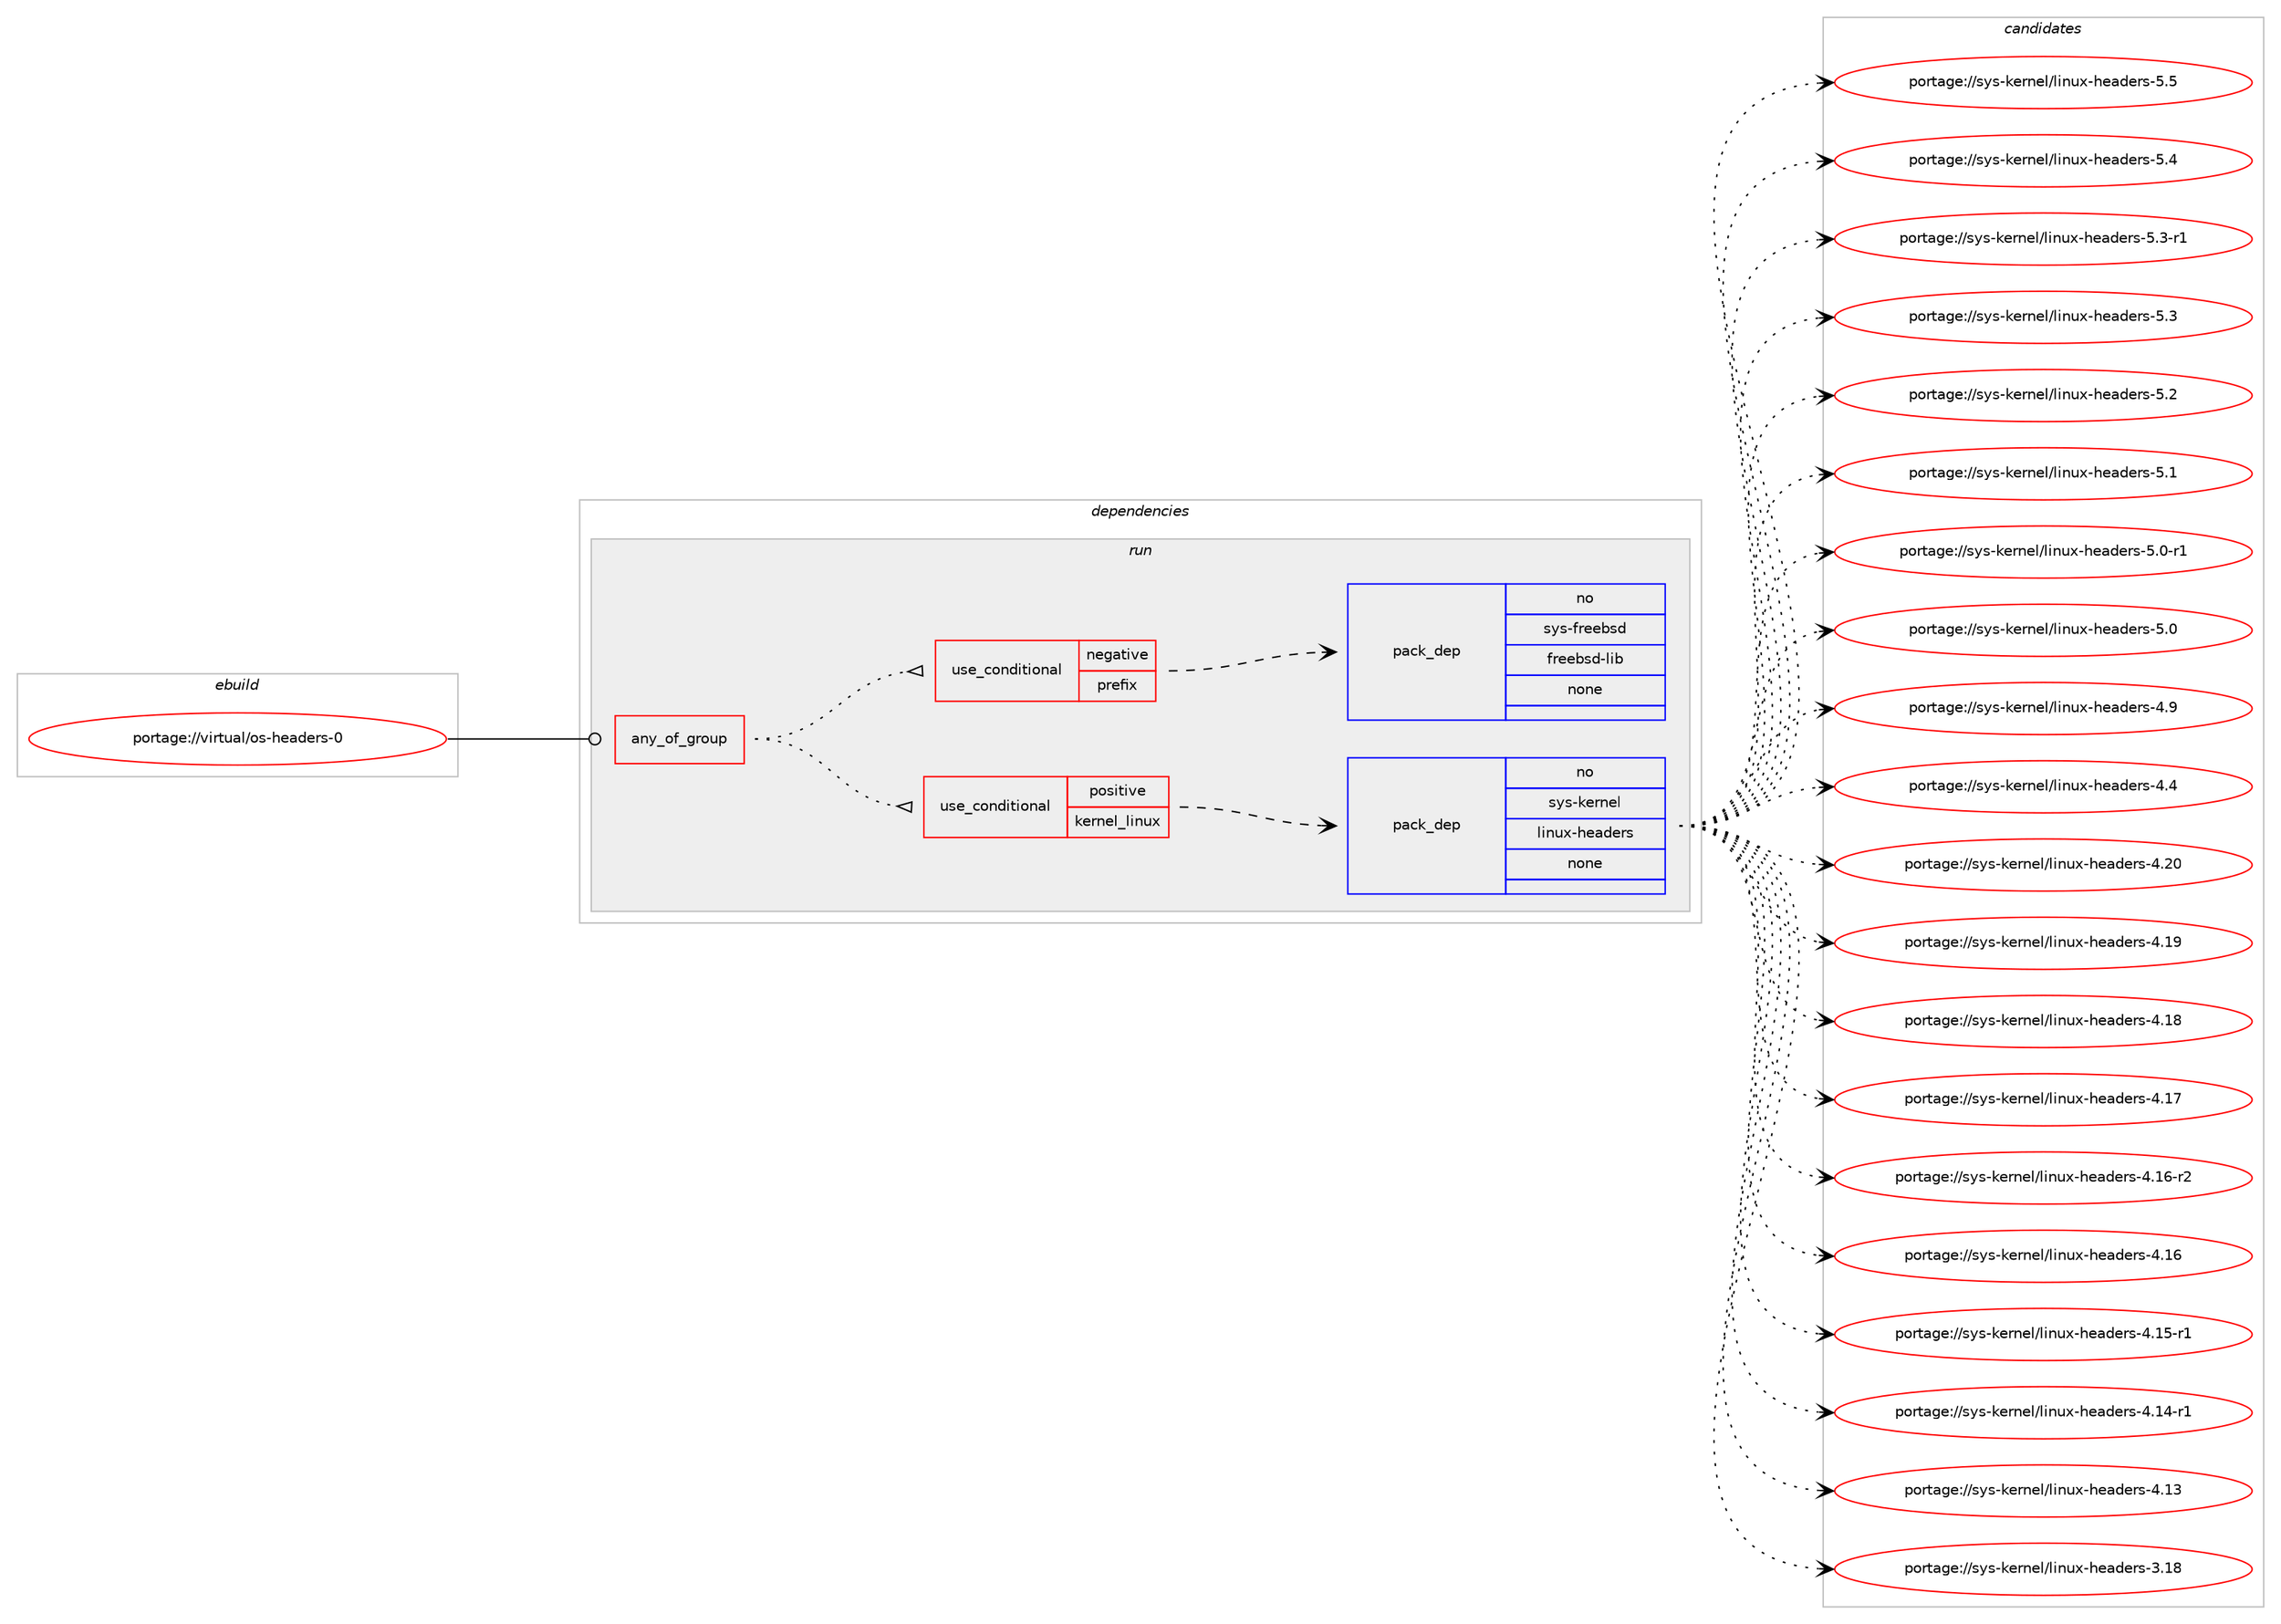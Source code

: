digraph prolog {

# *************
# Graph options
# *************

newrank=true;
concentrate=true;
compound=true;
graph [rankdir=LR,fontname=Helvetica,fontsize=10,ranksep=1.5];#, ranksep=2.5, nodesep=0.2];
edge  [arrowhead=vee];
node  [fontname=Helvetica,fontsize=10];

# **********
# The ebuild
# **********

subgraph cluster_leftcol {
color=gray;
rank=same;
label=<<i>ebuild</i>>;
id [label="portage://virtual/os-headers-0", color=red, width=4, href="../virtual/os-headers-0.svg"];
}

# ****************
# The dependencies
# ****************

subgraph cluster_midcol {
color=gray;
label=<<i>dependencies</i>>;
subgraph cluster_compile {
fillcolor="#eeeeee";
style=filled;
label=<<i>compile</i>>;
}
subgraph cluster_compileandrun {
fillcolor="#eeeeee";
style=filled;
label=<<i>compile and run</i>>;
}
subgraph cluster_run {
fillcolor="#eeeeee";
style=filled;
label=<<i>run</i>>;
subgraph any738 {
dependency36859 [label=<<TABLE BORDER="0" CELLBORDER="1" CELLSPACING="0" CELLPADDING="4"><TR><TD CELLPADDING="10">any_of_group</TD></TR></TABLE>>, shape=none, color=red];subgraph cond6628 {
dependency36860 [label=<<TABLE BORDER="0" CELLBORDER="1" CELLSPACING="0" CELLPADDING="4"><TR><TD ROWSPAN="3" CELLPADDING="10">use_conditional</TD></TR><TR><TD>positive</TD></TR><TR><TD>kernel_linux</TD></TR></TABLE>>, shape=none, color=red];
subgraph pack29445 {
dependency36861 [label=<<TABLE BORDER="0" CELLBORDER="1" CELLSPACING="0" CELLPADDING="4" WIDTH="220"><TR><TD ROWSPAN="6" CELLPADDING="30">pack_dep</TD></TR><TR><TD WIDTH="110">no</TD></TR><TR><TD>sys-kernel</TD></TR><TR><TD>linux-headers</TD></TR><TR><TD>none</TD></TR><TR><TD></TD></TR></TABLE>>, shape=none, color=blue];
}
dependency36860:e -> dependency36861:w [weight=20,style="dashed",arrowhead="vee"];
}
dependency36859:e -> dependency36860:w [weight=20,style="dotted",arrowhead="oinv"];
subgraph cond6629 {
dependency36862 [label=<<TABLE BORDER="0" CELLBORDER="1" CELLSPACING="0" CELLPADDING="4"><TR><TD ROWSPAN="3" CELLPADDING="10">use_conditional</TD></TR><TR><TD>negative</TD></TR><TR><TD>prefix</TD></TR></TABLE>>, shape=none, color=red];
subgraph pack29446 {
dependency36863 [label=<<TABLE BORDER="0" CELLBORDER="1" CELLSPACING="0" CELLPADDING="4" WIDTH="220"><TR><TD ROWSPAN="6" CELLPADDING="30">pack_dep</TD></TR><TR><TD WIDTH="110">no</TD></TR><TR><TD>sys-freebsd</TD></TR><TR><TD>freebsd-lib</TD></TR><TR><TD>none</TD></TR><TR><TD></TD></TR></TABLE>>, shape=none, color=blue];
}
dependency36862:e -> dependency36863:w [weight=20,style="dashed",arrowhead="vee"];
}
dependency36859:e -> dependency36862:w [weight=20,style="dotted",arrowhead="oinv"];
}
id:e -> dependency36859:w [weight=20,style="solid",arrowhead="odot"];
}
}

# **************
# The candidates
# **************

subgraph cluster_choices {
rank=same;
color=gray;
label=<<i>candidates</i>>;

subgraph choice29445 {
color=black;
nodesep=1;
choice1151211154510710111411010110847108105110117120451041019710010111411545534653 [label="portage://sys-kernel/linux-headers-5.5", color=red, width=4,href="../sys-kernel/linux-headers-5.5.svg"];
choice1151211154510710111411010110847108105110117120451041019710010111411545534652 [label="portage://sys-kernel/linux-headers-5.4", color=red, width=4,href="../sys-kernel/linux-headers-5.4.svg"];
choice11512111545107101114110101108471081051101171204510410197100101114115455346514511449 [label="portage://sys-kernel/linux-headers-5.3-r1", color=red, width=4,href="../sys-kernel/linux-headers-5.3-r1.svg"];
choice1151211154510710111411010110847108105110117120451041019710010111411545534651 [label="portage://sys-kernel/linux-headers-5.3", color=red, width=4,href="../sys-kernel/linux-headers-5.3.svg"];
choice1151211154510710111411010110847108105110117120451041019710010111411545534650 [label="portage://sys-kernel/linux-headers-5.2", color=red, width=4,href="../sys-kernel/linux-headers-5.2.svg"];
choice1151211154510710111411010110847108105110117120451041019710010111411545534649 [label="portage://sys-kernel/linux-headers-5.1", color=red, width=4,href="../sys-kernel/linux-headers-5.1.svg"];
choice11512111545107101114110101108471081051101171204510410197100101114115455346484511449 [label="portage://sys-kernel/linux-headers-5.0-r1", color=red, width=4,href="../sys-kernel/linux-headers-5.0-r1.svg"];
choice1151211154510710111411010110847108105110117120451041019710010111411545534648 [label="portage://sys-kernel/linux-headers-5.0", color=red, width=4,href="../sys-kernel/linux-headers-5.0.svg"];
choice1151211154510710111411010110847108105110117120451041019710010111411545524657 [label="portage://sys-kernel/linux-headers-4.9", color=red, width=4,href="../sys-kernel/linux-headers-4.9.svg"];
choice1151211154510710111411010110847108105110117120451041019710010111411545524652 [label="portage://sys-kernel/linux-headers-4.4", color=red, width=4,href="../sys-kernel/linux-headers-4.4.svg"];
choice115121115451071011141101011084710810511011712045104101971001011141154552465048 [label="portage://sys-kernel/linux-headers-4.20", color=red, width=4,href="../sys-kernel/linux-headers-4.20.svg"];
choice115121115451071011141101011084710810511011712045104101971001011141154552464957 [label="portage://sys-kernel/linux-headers-4.19", color=red, width=4,href="../sys-kernel/linux-headers-4.19.svg"];
choice115121115451071011141101011084710810511011712045104101971001011141154552464956 [label="portage://sys-kernel/linux-headers-4.18", color=red, width=4,href="../sys-kernel/linux-headers-4.18.svg"];
choice115121115451071011141101011084710810511011712045104101971001011141154552464955 [label="portage://sys-kernel/linux-headers-4.17", color=red, width=4,href="../sys-kernel/linux-headers-4.17.svg"];
choice1151211154510710111411010110847108105110117120451041019710010111411545524649544511450 [label="portage://sys-kernel/linux-headers-4.16-r2", color=red, width=4,href="../sys-kernel/linux-headers-4.16-r2.svg"];
choice115121115451071011141101011084710810511011712045104101971001011141154552464954 [label="portage://sys-kernel/linux-headers-4.16", color=red, width=4,href="../sys-kernel/linux-headers-4.16.svg"];
choice1151211154510710111411010110847108105110117120451041019710010111411545524649534511449 [label="portage://sys-kernel/linux-headers-4.15-r1", color=red, width=4,href="../sys-kernel/linux-headers-4.15-r1.svg"];
choice1151211154510710111411010110847108105110117120451041019710010111411545524649524511449 [label="portage://sys-kernel/linux-headers-4.14-r1", color=red, width=4,href="../sys-kernel/linux-headers-4.14-r1.svg"];
choice115121115451071011141101011084710810511011712045104101971001011141154552464951 [label="portage://sys-kernel/linux-headers-4.13", color=red, width=4,href="../sys-kernel/linux-headers-4.13.svg"];
choice115121115451071011141101011084710810511011712045104101971001011141154551464956 [label="portage://sys-kernel/linux-headers-3.18", color=red, width=4,href="../sys-kernel/linux-headers-3.18.svg"];
dependency36861:e -> choice1151211154510710111411010110847108105110117120451041019710010111411545534653:w [style=dotted,weight="100"];
dependency36861:e -> choice1151211154510710111411010110847108105110117120451041019710010111411545534652:w [style=dotted,weight="100"];
dependency36861:e -> choice11512111545107101114110101108471081051101171204510410197100101114115455346514511449:w [style=dotted,weight="100"];
dependency36861:e -> choice1151211154510710111411010110847108105110117120451041019710010111411545534651:w [style=dotted,weight="100"];
dependency36861:e -> choice1151211154510710111411010110847108105110117120451041019710010111411545534650:w [style=dotted,weight="100"];
dependency36861:e -> choice1151211154510710111411010110847108105110117120451041019710010111411545534649:w [style=dotted,weight="100"];
dependency36861:e -> choice11512111545107101114110101108471081051101171204510410197100101114115455346484511449:w [style=dotted,weight="100"];
dependency36861:e -> choice1151211154510710111411010110847108105110117120451041019710010111411545534648:w [style=dotted,weight="100"];
dependency36861:e -> choice1151211154510710111411010110847108105110117120451041019710010111411545524657:w [style=dotted,weight="100"];
dependency36861:e -> choice1151211154510710111411010110847108105110117120451041019710010111411545524652:w [style=dotted,weight="100"];
dependency36861:e -> choice115121115451071011141101011084710810511011712045104101971001011141154552465048:w [style=dotted,weight="100"];
dependency36861:e -> choice115121115451071011141101011084710810511011712045104101971001011141154552464957:w [style=dotted,weight="100"];
dependency36861:e -> choice115121115451071011141101011084710810511011712045104101971001011141154552464956:w [style=dotted,weight="100"];
dependency36861:e -> choice115121115451071011141101011084710810511011712045104101971001011141154552464955:w [style=dotted,weight="100"];
dependency36861:e -> choice1151211154510710111411010110847108105110117120451041019710010111411545524649544511450:w [style=dotted,weight="100"];
dependency36861:e -> choice115121115451071011141101011084710810511011712045104101971001011141154552464954:w [style=dotted,weight="100"];
dependency36861:e -> choice1151211154510710111411010110847108105110117120451041019710010111411545524649534511449:w [style=dotted,weight="100"];
dependency36861:e -> choice1151211154510710111411010110847108105110117120451041019710010111411545524649524511449:w [style=dotted,weight="100"];
dependency36861:e -> choice115121115451071011141101011084710810511011712045104101971001011141154552464951:w [style=dotted,weight="100"];
dependency36861:e -> choice115121115451071011141101011084710810511011712045104101971001011141154551464956:w [style=dotted,weight="100"];
}
subgraph choice29446 {
color=black;
nodesep=1;
}
}

}
